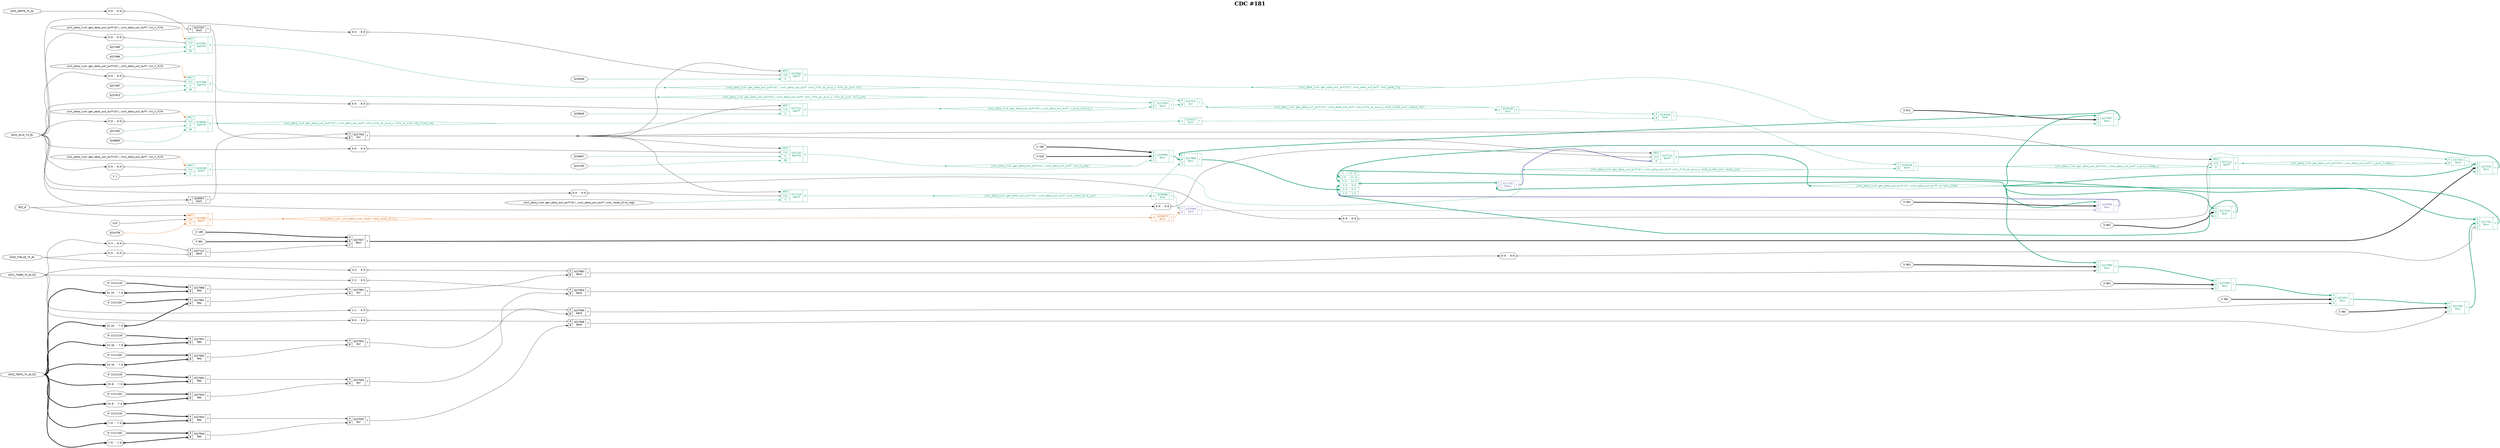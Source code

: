 digraph "spacefibre_light_top" {
label=<<b>CDC #181</b>>;
labelloc="t"
fontsize="30"
node ["fontname"="Courier"]
edge ["fontname"="Courier"]
rankdir="LR";
remincross=true;
n42 [ shape=octagon, label="AXIS_ACLK_TX_DL", color="black", fontcolor="black", href="/src/ip_spacefibre_light_top/spacefibre_light_top.vhd#58" ];
n43 [ shape=octagon, label="AXIS_ARSTN_TX_DL", color="black", fontcolor="black", href="/src/ip_spacefibre_light_top/spacefibre_light_top.vhd#57" ];
n44 [ shape=octagon, label="AXIS_TDATA_TX_DL[0]", color="black", fontcolor="black", href="/src/ip_spacefibre_light_top/spacefibre_light_top.vhd#60" ];
n45 [ shape=octagon, label="AXIS_TUSER_TX_DL[0]", color="black", fontcolor="black", href="/src/ip_spacefibre_light_top/spacefibre_light_top.vhd#61" ];
n46 [ shape=octagon, label="AXIS_TVALID_TX_DL", color="black", fontcolor="black", href="/src/ip_spacefibre_light_top/spacefibre_light_top.vhd#63" ];
n47 [ shape=octagon, label="RST_N", color="black", fontcolor="black", href="/src/ip_spacefibre_light_top/spacefibre_light_top.vhd#44" ];
n48 [ shape=diamond, label="inst_data_link.gen_data_out_buff(0)&#9586;.inst_data_out_buff.cont_mode_flg", colorscheme="dark28", color="1", fontcolor="1", href="/src/module_data_link/data_out_buf.vhd#138" ];
n49 [ shape=diamond, label="inst_data_link.gen_data_out_buff(0)&#9586;.inst_data_out_buff.current_state", colorscheme="dark28", color="1", fontcolor="1", href="/src/module_data_link/data_out_buf.vhd#121" ];
n50 [ shape=diamond, label="inst_data_link.gen_data_out_buff(0)&#9586;.inst_data_out_buff.ints_fifo_dc_axis_s.AXIS_SLAVE_inst.reset_sync", colorscheme="dark28", color="1", fontcolor="1", href="/src/ip/fifo_dc_axis_to_custom/AXIS_SLAVE.vhd#47" ];
n51 [ shape=diamond, label="inst_data_link.gen_data_out_buff(0)&#9586;.inst_data_out_buff.ints_fifo_dc_axis_s.AXIS_SLAVE_inst.status_full", colorscheme="dark28", color="1", fontcolor="1", href="/src/ip/fifo_dc_axis_to_custom/AXIS_SLAVE.vhd#32" ];
n52 [ shape=diamond, label="inst_data_link.gen_data_out_buff(0)&#9586;.inst_data_out_buff.ints_fifo_dc_axis_s.fifo_dc_inst.cmd_flush_req", colorscheme="dark28", color="1", fontcolor="1", href="/src/ip/fifo_dc/fifo_dc.vhd#111" ];
n53 [ shape=diamond, label="inst_data_link.gen_data_out_buff(0)&#9586;.inst_data_out_buff.ints_fifo_dc_axis_s.fifo_dc_inst.full", colorscheme="dark28", color="1", fontcolor="1", href="/src/ip/fifo_dc/fifo_dc.vhd#127" ];
n54 [ shape=diamond, label="inst_data_link.gen_data_out_buff(0)&#9586;.inst_data_out_buff.ints_fifo_dc_axis_s.fifo_dc_inst.full_prev", colorscheme="dark28", color="1", fontcolor="1", href="/src/ip/fifo_dc/fifo_dc.vhd#128" ];
n55 [ shape=diamond, label="inst_data_link.gen_data_out_buff(0)&#9586;.inst_data_out_buff.last_k_char", colorscheme="dark28", color="1", fontcolor="1", href="/src/module_data_link/data_out_buf.vhd#139" ];
n56 [ shape=diamond, label="inst_data_link.gen_data_out_buff(0)&#9586;.inst_data_out_buff.link_reset_dlre_sync", colorscheme="dark28", color="1", fontcolor="1", href="/src/module_data_link/data_out_buf.vhd#162" ];
n57 [ shape=diamond, label="inst_data_link.gen_data_out_buff(0)&#9586;.inst_data_out_buff.s_axis_tready_i", colorscheme="dark28", color="1", fontcolor="1", href="/src/module_data_link/data_out_buf.vhd#135" ];
n58 [ shape=diamond, label="inst_data_link.gen_data_out_buff(0)&#9586;.inst_data_out_buff.s_axis_tready_r", colorscheme="dark28", color="1", fontcolor="1", href="/src/module_data_link/data_out_buf.vhd#136" ];
n59 [ shape=diamond, label="inst_data_link.gen_data_out_buff(0)&#9586;.inst_data_out_buff.s_axis_tvalid_i", colorscheme="dark28", color="1", fontcolor="1", href="/src/module_data_link/data_out_buf.vhd#134" ];
n60 [ shape=diamond, label="inst_data_link.inst_data_link_reset.lane_reset_dlre_i", colorscheme="dark28", color="2", fontcolor="2", href="/src/module_data_link/data_link_reset.vhd#73" ];
{ rank="source"; n42; n43; n44; n45; n46; n47;}
{ rank="sink";}
v1 [ label="$226657" ];
v2 [ label="$237103" ];
c66 [ shape=record, label="{{<p61> ARST|<p62> CLK|<p63> D|<p64> EN}|$237102\n$adffe|{<p65> Q}}", colorscheme="dark28", color="1", fontcolor="1" , href="/src/module_data_link/data_out_buf.vhd#372"  ];
x0 [ shape=record, style=rounded, label="<s0> 0:0 - 0:0 ", color="black", fontcolor="black" ];
x0:e -> c66:p62:w [arrowhead=odiamond, arrowtail=odiamond, dir=both, color="black", fontcolor="black", label=""];
v3 [ label="inst_data_link.gen_data_out_buff(0)&#9586;.inst_data_out_buff.rst_n_fifo" ];
v5 [ label="$227405" ];
v6 [ label="$237906" ];
c67 [ shape=record, label="{{<p61> ARST|<p62> CLK|<p63> D|<p64> EN}|$237901\n$adffe|{<p65> Q}}", colorscheme="dark28", color="1", fontcolor="1" , href="/src/ip/fifo_dc/fifo_dc.vhd#256"  ];
x4 [ shape=record, style=rounded, label="<s0> 0:0 - 0:0 ", color="black", fontcolor="black" ];
x4:e -> c67:p62:w [arrowhead=odiamond, arrowtail=odiamond, dir=both, color="black", fontcolor="black", label=""];
v7 [ label="inst_data_link.gen_data_out_buff(0)&#9586;.inst_data_out_buff.rst_n_fifo" ];
v9 [ label="$227407" ];
v10 [ label="$237913" ];
c68 [ shape=record, label="{{<p61> ARST|<p62> CLK|<p63> D|<p64> EN}|$237908\n$adffe|{<p65> Q}}", colorscheme="dark28", color="1", fontcolor="1" , href="/src/ip/fifo_dc/fifo_dc.vhd#256"  ];
x8 [ shape=record, style=rounded, label="<s0> 0:0 - 0:0 ", color="black", fontcolor="black" ];
x8:e -> c68:p62:w [arrowhead=odiamond, arrowtail=odiamond, dir=both, color="black", fontcolor="black", label=""];
v11 [ label="inst_data_link.gen_data_out_buff(0)&#9586;.inst_data_out_buff.rst_n_fifo" ];
v13 [ label="$227492" ];
v14 [ label="$238065" ];
c69 [ shape=record, label="{{<p61> ARST|<p62> CLK|<p63> D|<p64> EN}|$238064\n$adffe|{<p65> Q}}", colorscheme="dark28", color="1", fontcolor="1" , href="/src/ip/fifo_dc/fifo_dc.vhd#440"  ];
x12 [ shape=record, style=rounded, label="<s0> 0:0 - 0:0 ", color="black", fontcolor="black" ];
x12:e -> c69:p62:w [arrowhead=odiamond, arrowtail=odiamond, dir=both, color="black", fontcolor="black", label=""];
c72 [ shape=record, label="{{<p70> A}|$236070\n$not|{<p71> Y}}", colorscheme="dark28", color="2", fontcolor="2" ];
v16 [ label="$226566" ];
c73 [ shape=record, label="{{<p61> ARST|<p62> CLK|<p63> D}|$226962\n$adff|{<p65> Q}}", colorscheme="dark28", color="1", fontcolor="1" , href="/src/module_data_link/data_out_buf.vhd#237"  ];
x15 [ shape=record, style=rounded, label="<s0> 0:0 - 0:0 ", color="black", fontcolor="black" ];
x15:e -> c73:p62:w [arrowhead=odiamond, arrowtail=odiamond, dir=both, color="black", fontcolor="black", label=""];
c74 [ shape=record, label="{{<p61> ARST|<p62> CLK|<p63> D}|$227114\n$adff|{<p65> Q}}", colorscheme="dark28", color="1", fontcolor="1" , href="/src/module_data_link/data_out_buf.vhd#266"  ];
x17 [ shape=record, style=rounded, label="<s0> 0:0 - 0:0 ", color="black", fontcolor="black" ];
x17:e -> c74:p62:w [arrowhead=odiamond, arrowtail=odiamond, dir=both, color="black", fontcolor="black", label=""];
v18 [ label="8'11111110" ];
c76 [ shape=record, label="{{<p70> A|<p75> B}|$227033\n$eq|{<p71> Y}}", href="/src/module_data_link/data_out_buf.vhd#326"  ];
x19 [ shape=record, style=rounded, label="<s0> 7:0 - 7:0 ", color="black", fontcolor="black" ];
x19:e -> c76:p75:w [arrowhead=odiamond, arrowtail=odiamond, dir=both, color="black", fontcolor="black", style="setlinewidth(3)", label=""];
v20 [ label="8'11111101" ];
c77 [ shape=record, label="{{<p70> A|<p75> B}|$227034\n$eq|{<p71> Y}}", href="/src/module_data_link/data_out_buf.vhd#326"  ];
x21 [ shape=record, style=rounded, label="<s0> 7:0 - 7:0 ", color="black", fontcolor="black" ];
x21:e -> c77:p75:w [arrowhead=odiamond, arrowtail=odiamond, dir=both, color="black", fontcolor="black", style="setlinewidth(3)", label=""];
v22 [ label="8'11111110" ];
c78 [ shape=record, label="{{<p70> A|<p75> B}|$227042\n$eq|{<p71> Y}}", href="/src/module_data_link/data_out_buf.vhd#332"  ];
x23 [ shape=record, style=rounded, label="<s0> 15:8 - 7:0 ", color="black", fontcolor="black" ];
x23:e -> c78:p75:w [arrowhead=odiamond, arrowtail=odiamond, dir=both, color="black", fontcolor="black", style="setlinewidth(3)", label=""];
v24 [ label="8'11111101" ];
c79 [ shape=record, label="{{<p70> A|<p75> B}|$227043\n$eq|{<p71> Y}}", href="/src/module_data_link/data_out_buf.vhd#332"  ];
x25 [ shape=record, style=rounded, label="<s0> 15:8 - 7:0 ", color="black", fontcolor="black" ];
x25:e -> c79:p75:w [arrowhead=odiamond, arrowtail=odiamond, dir=both, color="black", fontcolor="black", style="setlinewidth(3)", label=""];
v26 [ label="8'11111110" ];
c80 [ shape=record, label="{{<p70> A|<p75> B}|$227051\n$eq|{<p71> Y}}", href="/src/module_data_link/data_out_buf.vhd#338"  ];
x27 [ shape=record, style=rounded, label="<s0> 23:16 - 7:0 ", color="black", fontcolor="black" ];
x27:e -> c80:p75:w [arrowhead=odiamond, arrowtail=odiamond, dir=both, color="black", fontcolor="black", style="setlinewidth(3)", label=""];
v28 [ label="8'11111101" ];
c81 [ shape=record, label="{{<p70> A|<p75> B}|$227052\n$eq|{<p71> Y}}", href="/src/module_data_link/data_out_buf.vhd#338"  ];
x29 [ shape=record, style=rounded, label="<s0> 23:16 - 7:0 ", color="black", fontcolor="black" ];
x29:e -> c81:p75:w [arrowhead=odiamond, arrowtail=odiamond, dir=both, color="black", fontcolor="black", style="setlinewidth(3)", label=""];
v30 [ label="8'11111110" ];
c82 [ shape=record, label="{{<p70> A|<p75> B}|$227060\n$eq|{<p71> Y}}", href="/src/module_data_link/data_out_buf.vhd#344"  ];
x31 [ shape=record, style=rounded, label="<s0> 31:24 - 7:0 ", color="black", fontcolor="black" ];
x31:e -> c82:p75:w [arrowhead=odiamond, arrowtail=odiamond, dir=both, color="black", fontcolor="black", style="setlinewidth(3)", label=""];
v32 [ label="8'11111101" ];
c83 [ shape=record, label="{{<p70> A|<p75> B}|$227061\n$eq|{<p71> Y}}", href="/src/module_data_link/data_out_buf.vhd#344"  ];
x33 [ shape=record, style=rounded, label="<s0> 31:24 - 7:0 ", color="black", fontcolor="black" ];
x33:e -> c83:p75:w [arrowhead=odiamond, arrowtail=odiamond, dir=both, color="black", fontcolor="black", style="setlinewidth(3)", label=""];
c84 [ shape=record, label="{{<p70> A|<p75> B}|$227019\n$and|{<p71> Y}}", colorscheme="dark28", color="1", fontcolor="1" , href="/src/module_data_link/data_out_buf.vhd#313"  ];
c85 [ shape=record, label="{{<p70> A|<p75> B}|$227035\n$or|{<p71> Y}}", href="/src/module_data_link/data_out_buf.vhd#326"  ];
c86 [ shape=record, label="{{<p70> A|<p75> B}|$227036\n$and|{<p71> Y}}", href="/src/module_data_link/data_out_buf.vhd#326"  ];
x34 [ shape=record, style=rounded, label="<s0> 0:0 - 0:0 ", color="black", fontcolor="black" ];
x34:e -> c86:p70:w [arrowhead=odiamond, arrowtail=odiamond, dir=both, color="black", fontcolor="black", label=""];
c87 [ shape=record, label="{{<p70> A|<p75> B}|$227044\n$or|{<p71> Y}}", href="/src/module_data_link/data_out_buf.vhd#332"  ];
c88 [ shape=record, label="{{<p70> A|<p75> B}|$227045\n$and|{<p71> Y}}", href="/src/module_data_link/data_out_buf.vhd#332"  ];
x35 [ shape=record, style=rounded, label="<s0> 1:1 - 0:0 ", color="black", fontcolor="black" ];
x35:e -> c88:p70:w [arrowhead=odiamond, arrowtail=odiamond, dir=both, color="black", fontcolor="black", label=""];
c89 [ shape=record, label="{{<p70> A|<p75> B}|$227053\n$or|{<p71> Y}}", href="/src/module_data_link/data_out_buf.vhd#338"  ];
c90 [ shape=record, label="{{<p70> A|<p75> B}|$227054\n$and|{<p71> Y}}", href="/src/module_data_link/data_out_buf.vhd#338"  ];
x36 [ shape=record, style=rounded, label="<s0> 2:2 - 0:0 ", color="black", fontcolor="black" ];
x36:e -> c90:p70:w [arrowhead=odiamond, arrowtail=odiamond, dir=both, color="black", fontcolor="black", label=""];
c91 [ shape=record, label="{{<p70> A|<p75> B}|$227062\n$or|{<p71> Y}}", href="/src/module_data_link/data_out_buf.vhd#344"  ];
c92 [ shape=record, label="{{<p70> A|<p75> B}|$227063\n$and|{<p71> Y}}", href="/src/module_data_link/data_out_buf.vhd#344"  ];
x37 [ shape=record, style=rounded, label="<s0> 3:3 - 0:0 ", color="black", fontcolor="black" ];
x37:e -> c92:p70:w [arrowhead=odiamond, arrowtail=odiamond, dir=both, color="black", fontcolor="black", label=""];
c93 [ shape=record, label="{{<p70> A|<p75> B}|$227121\n$and|{<p71> Y}}", href="/src/module_data_link/data_out_buf.vhd#375"  ];
x38 [ shape=record, style=rounded, label="<s0> 3:3 - 0:0 ", color="black", fontcolor="black" ];
x38:e -> c93:p70:w [arrowhead=odiamond, arrowtail=odiamond, dir=both, color="black", fontcolor="black", label=""];
x39 [ shape=record, style=rounded, label="<s0> 0:0 - 0:0 ", color="black", fontcolor="black" ];
x39:e -> c93:p75:w [arrowhead=odiamond, arrowtail=odiamond, dir=both, color="black", fontcolor="black", label=""];
c94 [ shape=record, label="{{<p70> A}|$227257\n$not|{<p71> Y}}", href="/src/module_data_link/data_out_buf.vhd#521"  ];
x40 [ shape=record, style=rounded, label="<s0> 0:0 - 0:0 ", color="black", fontcolor="black" ];
x40:e -> c94:p70:w [arrowhead=odiamond, arrowtail=odiamond, dir=both, color="black", fontcolor="black", label=""];
c95 [ shape=record, label="{{<p70> A|<p75> B}|$227259\n$or|{<p71> Y}}", href="/src/module_data_link/data_out_buf.vhd#521"  ];
c96 [ shape=record, label="{{<p70> A}|$226986\n$not|{<p71> Y}}", colorscheme="dark28", color="1", fontcolor="1" , href="/src/module_data_link/data_out_buf.vhd#283"  ];
c97 [ shape=record, label="{{<p70> A|<p75> B}|$226988\n$and|{<p71> Y}}", colorscheme="dark28", color="3", fontcolor="3" , href="/src/module_data_link/data_out_buf.vhd#283"  ];
v42 [ label="inst_data_link.gen_data_out_buff(0)&#9586;.inst_data_out_buff.link_reset_dlre_reg1" ];
c98 [ shape=record, label="{{<p61> ARST|<p62> CLK|<p63> D}|$227116\n$adff|{<p65> Q}}", colorscheme="dark28", color="1", fontcolor="1" , href="/src/module_data_link/data_out_buf.vhd#266"  ];
x41 [ shape=record, style=rounded, label="<s0> 0:0 - 0:0 ", color="black", fontcolor="black" ];
x41:e -> c98:p62:w [arrowhead=odiamond, arrowtail=odiamond, dir=both, color="black", fontcolor="black", label=""];
v43 [ label="3'001" ];
c100 [ shape=record, label="{{<p70> A|<p75> B|<p99> S}|$227018\n$mux|{<p71> Y}}", colorscheme="dark28", color="1", fontcolor="1" , href="/src/module_data_link/data_out_buf.vhd#309"  ];
v44 [ label="3'100" ];
v45 [ label="3'001" ];
c101 [ shape=record, label="{{<p70> A|<p75> B|<p99> S}|$227027\n$mux|{<p71> Y}}", href="/src/module_data_link/data_out_buf.vhd#318"  ];
c102 [ shape=record, label="{{<p70> A|<p75> B|<p99> S}|$227032\n$mux|{<p71> Y}}", colorscheme="dark28", color="1", fontcolor="1" , href="/src/module_data_link/data_out_buf.vhd#313"  ];
v46 [ label="3'001" ];
c103 [ shape=record, label="{{<p70> A|<p75> B|<p99> S}|$227089\n$mux|{<p71> Y}}", colorscheme="dark28", color="1", fontcolor="1" , href="/src/module_data_link/data_out_buf.vhd#326"  ];
v47 [ label="3'001" ];
c104 [ shape=record, label="{{<p70> A|<p75> B|<p99> S}|$227090\n$mux|{<p71> Y}}", colorscheme="dark28", color="1", fontcolor="1" , href="/src/module_data_link/data_out_buf.vhd#326"  ];
v48 [ label="3'001" ];
c105 [ shape=record, label="{{<p70> A|<p75> B|<p99> S}|$227091\n$mux|{<p71> Y}}", colorscheme="dark28", color="1", fontcolor="1" , href="/src/module_data_link/data_out_buf.vhd#326"  ];
v49 [ label="3'001" ];
c106 [ shape=record, label="{{<p70> A|<p75> B|<p99> S}|$227092\n$mux|{<p71> Y}}", colorscheme="dark28", color="1", fontcolor="1" , href="/src/module_data_link/data_out_buf.vhd#326"  ];
c107 [ shape=record, label="{{<p70> A|<p75> B|<p99> S}|$227101\n$mux|{<p71> Y}}", colorscheme="dark28", color="1", fontcolor="1" , href="/src/module_data_link/data_out_buf.vhd#325"  ];
x50 [ shape=record, style=rounded, label="<s0> 0:0 - 0:0 ", color="black", fontcolor="black" ];
x50:e -> c107:p99:w [arrowhead=odiamond, arrowtail=odiamond, dir=both, color="black", fontcolor="black", label=""];
c108 [ shape=record, label="{{<p70> A|<p99> S}|$227102\n$bmux|{<p71> Y}}", colorscheme="dark28", color="3", fontcolor="3" , href="/src/module_data_link/data_out_buf.vhd#281"  ];
x51 [ shape=record, style=rounded, label="X -&gt; 23:15 |<s4> 2:0 - 14:12 |<s3> 2:0 - 11:9 |<s2> 2:0 - 8:6 |<s1> 2:0 - 5:3 |<s0> 2:0 - 2:0 ", colorscheme="dark28", color="1", fontcolor="1" ];
x51:e -> c108:p70:w [arrowhead=odiamond, arrowtail=odiamond, dir=both, colorscheme="dark28", color="1", fontcolor="1", style="setlinewidth(3)", label=""];
v52 [ label="3'001" ];
c109 [ shape=record, label="{{<p70> A|<p75> B|<p99> S}|$226990\n$mux|{<p71> Y}}", colorscheme="dark28", color="3", fontcolor="3" , href="/src/module_data_link/data_out_buf.vhd#283"  ];
v53 [ label="3'100" ];
v54 [ label="3'010" ];
c110 [ shape=record, label="{{<p70> A|<p75> B|<p99> S}|$226998\n$mux|{<p71> Y}}", colorscheme="dark28", color="1", fontcolor="1" , href="/src/module_data_link/data_out_buf.vhd#294"  ];
v55 [ label="3'011" ];
c111 [ shape=record, label="{{<p70> A|<p75> B|<p99> S}|$227007\n$mux|{<p71> Y}}", colorscheme="dark28", color="1", fontcolor="1" , href="/src/module_data_link/data_out_buf.vhd#292"  ];
c112 [ shape=record, label="{{<p70> A|<p75> B|<p99> S}|$227008\n$mux|{<p71> Y}}", colorscheme="dark28", color="1", fontcolor="1" , href="/src/module_data_link/data_out_buf.vhd#292"  ];
c113 [ shape=record, label="{{<p61> ARST|<p62> CLK|<p63> D}|$227112\n$adff|{<p65> Q}}", colorscheme="dark28", color="1", fontcolor="1" , href="/src/module_data_link/data_out_buf.vhd#266"  ];
x56 [ shape=record, style=rounded, label="<s0> 0:0 - 0:0 ", color="black", fontcolor="black" ];
x56:e -> c113:p62:w [arrowhead=odiamond, arrowtail=odiamond, dir=both, color="black", fontcolor="black", label=""];
v58 [ label="$226645" ];
c114 [ shape=record, label="{{<p61> ARST|<p62> CLK|<p63> D}|$227111\n$adff|{<p65> Q}}", colorscheme="dark28", color="1", fontcolor="1" , href="/src/module_data_link/data_out_buf.vhd#266"  ];
x57 [ shape=record, style=rounded, label="<s0> 0:0 - 0:0 ", color="black", fontcolor="black" ];
x57:e -> c114:p62:w [arrowhead=odiamond, arrowtail=odiamond, dir=both, color="black", fontcolor="black", label=""];
c115 [ shape=record, label="{{<p70> A}|$226146\n$not|{<p71> Y}}", colorscheme="dark28", color="1", fontcolor="1" , href="/src/ip/fifo_dc_axis_to_custom/AXIS_SLAVE.vhd#50"  ];
c116 [ shape=record, label="{{<p70> A}|$226147\n$not|{<p71> Y}}", colorscheme="dark28", color="1", fontcolor="1" , href="/src/ip/fifo_dc_axis_to_custom/AXIS_SLAVE.vhd#50"  ];
c117 [ shape=record, label="{{<p70> A|<p75> B}|$226148\n$and|{<p71> Y}}", colorscheme="dark28", color="1", fontcolor="1" , href="/src/ip/fifo_dc_axis_to_custom/AXIS_SLAVE.vhd#50"  ];
c118 [ shape=record, label="{{<p70> A|<p75> B}|$226149\n$and|{<p71> Y}}", colorscheme="dark28", color="1", fontcolor="1" , href="/src/ip/fifo_dc_axis_to_custom/AXIS_SLAVE.vhd#50"  ];
v59 [ label="inst_data_link.gen_data_out_buff(0)&#9586;.inst_data_out_buff.rst_n_fifo" ];
v61 [ label="1'1" ];
c119 [ shape=record, label="{{<p61> ARST|<p62> CLK|<p63> D}|$226156\n$adff|{<p65> Q}}", colorscheme="dark28", color="1", fontcolor="1" , href="/src/ip/fifo_dc_axis_to_custom/AXIS_SLAVE.vhd#56"  ];
x60 [ shape=record, style=rounded, label="<s0> 0:0 - 0:0 ", color="black", fontcolor="black" ];
x60:e -> c119:p62:w [arrowhead=odiamond, arrowtail=odiamond, dir=both, color="black", fontcolor="black", label=""];
c120 [ shape=record, label="{{<p70> A|<p75> B}|$227536\n$and|{<p71> Y}}", colorscheme="dark28", color="1", fontcolor="1" , href="/src/ip/fifo_dc/fifo_dc.vhd#156"  ];
c121 [ shape=record, label="{{<p70> A|<p75> B}|$227537\n$or|{<p71> Y}}", colorscheme="dark28", color="1", fontcolor="1" , href="/src/ip/fifo_dc/fifo_dc.vhd#156"  ];
v62 [ label="CLK" ];
v63 [ label="$224759" ];
c122 [ shape=record, label="{{<p61> ARST|<p62> CLK|<p63> D}|$224903\n$adff|{<p65> Q}}", colorscheme="dark28", color="2", fontcolor="2" , href="/src/module_data_link/data_link_reset.vhd#92"  ];
c123 [ shape=record, label="{{<p70> A}|$230957\n$not|{<p71> Y}}", href="/src/ip/fifo_dc/fifo_dc.vhd#440"  ];
c72:p71:e -> c97:p75:w [colorscheme="dark28", color="2", fontcolor="2", label=""];
c109:p71:e -> x51:s0:w [colorscheme="dark28", color="3", fontcolor="3", style="setlinewidth(3)", label=""];
c110:p71:e -> c112:p75:w [colorscheme="dark28", color="1", fontcolor="1", style="setlinewidth(3)", label=""];
c111:p71:e -> c112:p70:w [colorscheme="dark28", color="1", fontcolor="1", style="setlinewidth(3)", label=""];
c112:p71:e -> x51:s1:w [colorscheme="dark28", color="1", fontcolor="1", style="setlinewidth(3)", label=""];
c100:p71:e -> x51:s2:w [colorscheme="dark28", color="1", fontcolor="1", style="setlinewidth(3)", label=""];
c84:p71:e -> c102:p99:w [colorscheme="dark28", color="1", fontcolor="1", label=""];
c101:p71:e -> c102:p75:w [color="black", fontcolor="black", style="setlinewidth(3)", label=""];
c102:p71:e -> x51:s3:w [colorscheme="dark28", color="1", fontcolor="1", style="setlinewidth(3)", label=""];
c76:p71:e -> c85:p70:w [color="black", fontcolor="black", label=""];
c77:p71:e -> c85:p75:w [color="black", fontcolor="black", label=""];
c123:p71:e -> c95:p75:w [color="black", fontcolor="black", label=""];
c85:p71:e -> c86:p75:w [color="black", fontcolor="black", label=""];
c86:p71:e -> c106:p99:w [color="black", fontcolor="black", label=""];
c78:p71:e -> c87:p70:w [color="black", fontcolor="black", label=""];
c79:p71:e -> c87:p75:w [color="black", fontcolor="black", label=""];
c87:p71:e -> c88:p75:w [color="black", fontcolor="black", label=""];
c88:p71:e -> c105:p99:w [color="black", fontcolor="black", label=""];
c80:p71:e -> c89:p70:w [color="black", fontcolor="black", label=""];
c81:p71:e -> c89:p75:w [color="black", fontcolor="black", label=""];
c89:p71:e -> c90:p75:w [color="black", fontcolor="black", label=""];
c90:p71:e -> c104:p99:w [color="black", fontcolor="black", label=""];
c107:p71:e -> x51:s4:w [colorscheme="dark28", color="1", fontcolor="1", style="setlinewidth(3)", label=""];
c82:p71:e -> c91:p70:w [color="black", fontcolor="black", label=""];
c83:p71:e -> c91:p75:w [color="black", fontcolor="black", label=""];
c91:p71:e -> c92:p75:w [color="black", fontcolor="black", label=""];
c92:p71:e -> c103:p99:w [color="black", fontcolor="black", label=""];
c103:p71:e -> c104:p70:w [colorscheme="dark28", color="1", fontcolor="1", style="setlinewidth(3)", label=""];
c104:p71:e -> c105:p70:w [colorscheme="dark28", color="1", fontcolor="1", style="setlinewidth(3)", label=""];
c105:p71:e -> c106:p70:w [colorscheme="dark28", color="1", fontcolor="1", style="setlinewidth(3)", label=""];
c106:p71:e -> c107:p75:w [colorscheme="dark28", color="1", fontcolor="1", style="setlinewidth(3)", label=""];
c115:p71:e -> c117:p70:w [colorscheme="dark28", color="1", fontcolor="1", label=""];
c116:p71:e -> c117:p75:w [colorscheme="dark28", color="1", fontcolor="1", label=""];
c108:p71:e -> c74:p63:w [colorscheme="dark28", color="3", fontcolor="3", style="setlinewidth(3)", label=""];
c117:p71:e -> c118:p70:w [colorscheme="dark28", color="1", fontcolor="1", label=""];
c120:p71:e -> c121:p75:w [colorscheme="dark28", color="1", fontcolor="1", label=""];
n42:e -> x0:s0:w [color="black", fontcolor="black", label=""];
n42:e -> x12:s0:w [color="black", fontcolor="black", label=""];
n42:e -> x15:s0:w [color="black", fontcolor="black", label=""];
n42:e -> x17:s0:w [color="black", fontcolor="black", label=""];
n42:e -> x41:s0:w [color="black", fontcolor="black", label=""];
n42:e -> x4:s0:w [color="black", fontcolor="black", label=""];
n42:e -> x56:s0:w [color="black", fontcolor="black", label=""];
n42:e -> x57:s0:w [color="black", fontcolor="black", label=""];
n42:e -> x60:s0:w [color="black", fontcolor="black", label=""];
n42:e -> x8:s0:w [color="black", fontcolor="black", label=""];
n43:e -> x40:s0:w [color="black", fontcolor="black", label=""];
n44:e -> x19:s0:w [color="black", fontcolor="black", style="setlinewidth(3)", label=""];
n44:e -> x21:s0:w [color="black", fontcolor="black", style="setlinewidth(3)", label=""];
n44:e -> x23:s0:w [color="black", fontcolor="black", style="setlinewidth(3)", label=""];
n44:e -> x25:s0:w [color="black", fontcolor="black", style="setlinewidth(3)", label=""];
n44:e -> x27:s0:w [color="black", fontcolor="black", style="setlinewidth(3)", label=""];
n44:e -> x29:s0:w [color="black", fontcolor="black", style="setlinewidth(3)", label=""];
n44:e -> x31:s0:w [color="black", fontcolor="black", style="setlinewidth(3)", label=""];
n44:e -> x33:s0:w [color="black", fontcolor="black", style="setlinewidth(3)", label=""];
n45:e -> x34:s0:w [color="black", fontcolor="black", label=""];
n45:e -> x35:s0:w [color="black", fontcolor="black", label=""];
n45:e -> x36:s0:w [color="black", fontcolor="black", label=""];
n45:e -> x37:s0:w [color="black", fontcolor="black", label=""];
n45:e -> x38:s0:w [color="black", fontcolor="black", label=""];
n46:e -> x39:s0:w [color="black", fontcolor="black", label=""];
n46:e -> x50:s0:w [color="black", fontcolor="black", label=""];
n47:e -> c122:p61:w [color="black", fontcolor="black", label=""];
n47:e -> c123:p70:w [color="black", fontcolor="black", label=""];
c73:p65:e -> n48:w [colorscheme="dark28", color="1", fontcolor="1", label=""];
n48:e -> c111:p99:w [colorscheme="dark28", color="1", fontcolor="1", label=""];
c74:p65:e -> n49:w [colorscheme="dark28", color="1", fontcolor="1", style="setlinewidth(3)", label=""];
n49:e -> c100:p70:w [colorscheme="dark28", color="1", fontcolor="1", style="setlinewidth(3)", label=""];
n49:e -> c102:p70:w [colorscheme="dark28", color="1", fontcolor="1", style="setlinewidth(3)", label=""];
n49:e -> c103:p70:w [colorscheme="dark28", color="1", fontcolor="1", style="setlinewidth(3)", label=""];
n49:e -> c107:p70:w [colorscheme="dark28", color="1", fontcolor="1", style="setlinewidth(3)", label=""];
n49:e -> c108:p99:w [colorscheme="dark28", color="1", fontcolor="1", style="setlinewidth(3)", label=""];
n49:e -> c109:p70:w [colorscheme="dark28", color="1", fontcolor="1", style="setlinewidth(3)", label=""];
n49:e -> c111:p70:w [colorscheme="dark28", color="1", fontcolor="1", style="setlinewidth(3)", label=""];
c94:p71:e -> c95:p70:w [color="black", fontcolor="black", label=""];
c119:p65:e -> n50:w [colorscheme="dark28", color="1", fontcolor="1", label=""];
n50:e -> c118:p75:w [colorscheme="dark28", color="1", fontcolor="1", label=""];
c121:p71:e -> n51:w [colorscheme="dark28", color="1", fontcolor="1", label=""];
n51:e -> c115:p70:w [colorscheme="dark28", color="1", fontcolor="1", label=""];
c69:p65:e -> n52:w [colorscheme="dark28", color="1", fontcolor="1", label=""];
n52:e -> c116:p70:w [colorscheme="dark28", color="1", fontcolor="1", label=""];
c67:p65:e -> n53:w [colorscheme="dark28", color="1", fontcolor="1", label=""];
n53:e -> c121:p70:w [colorscheme="dark28", color="1", fontcolor="1", label=""];
c68:p65:e -> n54:w [colorscheme="dark28", color="1", fontcolor="1", label=""];
n54:e -> c120:p70:w [colorscheme="dark28", color="1", fontcolor="1", label=""];
c66:p65:e -> n55:w [colorscheme="dark28", color="1", fontcolor="1", label=""];
n55:e -> c110:p99:w [colorscheme="dark28", color="1", fontcolor="1", label=""];
c98:p65:e -> n56:w [colorscheme="dark28", color="1", fontcolor="1", label=""];
n56:e -> c112:p99:w [colorscheme="dark28", color="1", fontcolor="1", label=""];
n56:e -> c96:p70:w [colorscheme="dark28", color="1", fontcolor="1", label=""];
c118:p71:e -> n57:w [colorscheme="dark28", color="1", fontcolor="1", label=""];
n57:e -> c100:p99:w [colorscheme="dark28", color="1", fontcolor="1", label=""];
n57:e -> c113:p63:w [colorscheme="dark28", color="1", fontcolor="1", label=""];
n57:e -> c84:p70:w [colorscheme="dark28", color="1", fontcolor="1", label=""];
c113:p65:e -> n58:w [colorscheme="dark28", color="1", fontcolor="1", label=""];
n58:e -> c84:p75:w [colorscheme="dark28", color="1", fontcolor="1", label=""];
c114:p65:e -> n59:w [colorscheme="dark28", color="1", fontcolor="1", label=""];
n59:e -> c120:p75:w [colorscheme="dark28", color="1", fontcolor="1", label=""];
n6 [ shape=point ];
c95:p71:e -> n6:w [color="black", fontcolor="black", label=""];
n6:e -> c113:p61:w [color="black", fontcolor="black", label=""];
n6:e -> c114:p61:w [color="black", fontcolor="black", label=""];
n6:e -> c66:p61:w [color="black", fontcolor="black", label=""];
n6:e -> c73:p61:w [color="black", fontcolor="black", label=""];
n6:e -> c74:p61:w [color="black", fontcolor="black", label=""];
n6:e -> c98:p61:w [color="black", fontcolor="black", label=""];
c122:p65:e -> n60:w [colorscheme="dark28", color="2", fontcolor="2", label=""];
n60:e -> c72:p70:w [colorscheme="dark28", color="2", fontcolor="2", label=""];
c93:p71:e -> c101:p99:w [color="black", fontcolor="black", label=""];
c96:p71:e -> c97:p70:w [colorscheme="dark28", color="1", fontcolor="1", label=""];
c97:p71:e -> c109:p99:w [colorscheme="dark28", color="3", fontcolor="3", label=""];
v1:e -> c66:p63:w [colorscheme="dark28", color="1", fontcolor="1", label=""];
v10:e -> c68:p64:w [colorscheme="dark28", color="1", fontcolor="1", label=""];
v11:e -> c69:p61:w [colorscheme="dark28", color="2", fontcolor="2", label=""];
v13:e -> c69:p63:w [colorscheme="dark28", color="1", fontcolor="1", label=""];
v14:e -> c69:p64:w [colorscheme="dark28", color="1", fontcolor="1", label=""];
v16:e -> c73:p63:w [colorscheme="dark28", color="1", fontcolor="1", label=""];
v18:e -> c76:p70:w [color="black", fontcolor="black", style="setlinewidth(3)", label=""];
v2:e -> c66:p64:w [colorscheme="dark28", color="1", fontcolor="1", label=""];
v20:e -> c77:p70:w [color="black", fontcolor="black", style="setlinewidth(3)", label=""];
v22:e -> c78:p70:w [color="black", fontcolor="black", style="setlinewidth(3)", label=""];
v24:e -> c79:p70:w [color="black", fontcolor="black", style="setlinewidth(3)", label=""];
v26:e -> c80:p70:w [color="black", fontcolor="black", style="setlinewidth(3)", label=""];
v28:e -> c81:p70:w [color="black", fontcolor="black", style="setlinewidth(3)", label=""];
v3:e -> c67:p61:w [colorscheme="dark28", color="2", fontcolor="2", label=""];
v30:e -> c82:p70:w [color="black", fontcolor="black", style="setlinewidth(3)", label=""];
v32:e -> c83:p70:w [color="black", fontcolor="black", style="setlinewidth(3)", label=""];
v42:e -> c98:p63:w [colorscheme="dark28", color="1", fontcolor="1", label=""];
v43:e -> c100:p75:w [color="black", fontcolor="black", style="setlinewidth(3)", label=""];
v44:e -> c101:p70:w [color="black", fontcolor="black", style="setlinewidth(3)", label=""];
v45:e -> c101:p75:w [color="black", fontcolor="black", style="setlinewidth(3)", label=""];
v46:e -> c103:p75:w [color="black", fontcolor="black", style="setlinewidth(3)", label=""];
v47:e -> c104:p75:w [color="black", fontcolor="black", style="setlinewidth(3)", label=""];
v48:e -> c105:p75:w [color="black", fontcolor="black", style="setlinewidth(3)", label=""];
v49:e -> c106:p75:w [color="black", fontcolor="black", style="setlinewidth(3)", label=""];
v5:e -> c67:p63:w [colorscheme="dark28", color="1", fontcolor="1", label=""];
v52:e -> c109:p75:w [color="black", fontcolor="black", style="setlinewidth(3)", label=""];
v53:e -> c110:p70:w [color="black", fontcolor="black", style="setlinewidth(3)", label=""];
v54:e -> c110:p75:w [color="black", fontcolor="black", style="setlinewidth(3)", label=""];
v55:e -> c111:p75:w [color="black", fontcolor="black", style="setlinewidth(3)", label=""];
v58:e -> c114:p63:w [colorscheme="dark28", color="1", fontcolor="1", label=""];
v59:e -> c119:p61:w [colorscheme="dark28", color="2", fontcolor="2", label=""];
v6:e -> c67:p64:w [colorscheme="dark28", color="1", fontcolor="1", label=""];
v61:e -> c119:p63:w [color="black", fontcolor="black", label=""];
v62:e -> c122:p62:w [color="black", fontcolor="black", label=""];
v63:e -> c122:p63:w [colorscheme="dark28", color="2", fontcolor="2", label=""];
v7:e -> c68:p61:w [colorscheme="dark28", color="2", fontcolor="2", label=""];
v9:e -> c68:p63:w [colorscheme="dark28", color="1", fontcolor="1", label=""];
}
